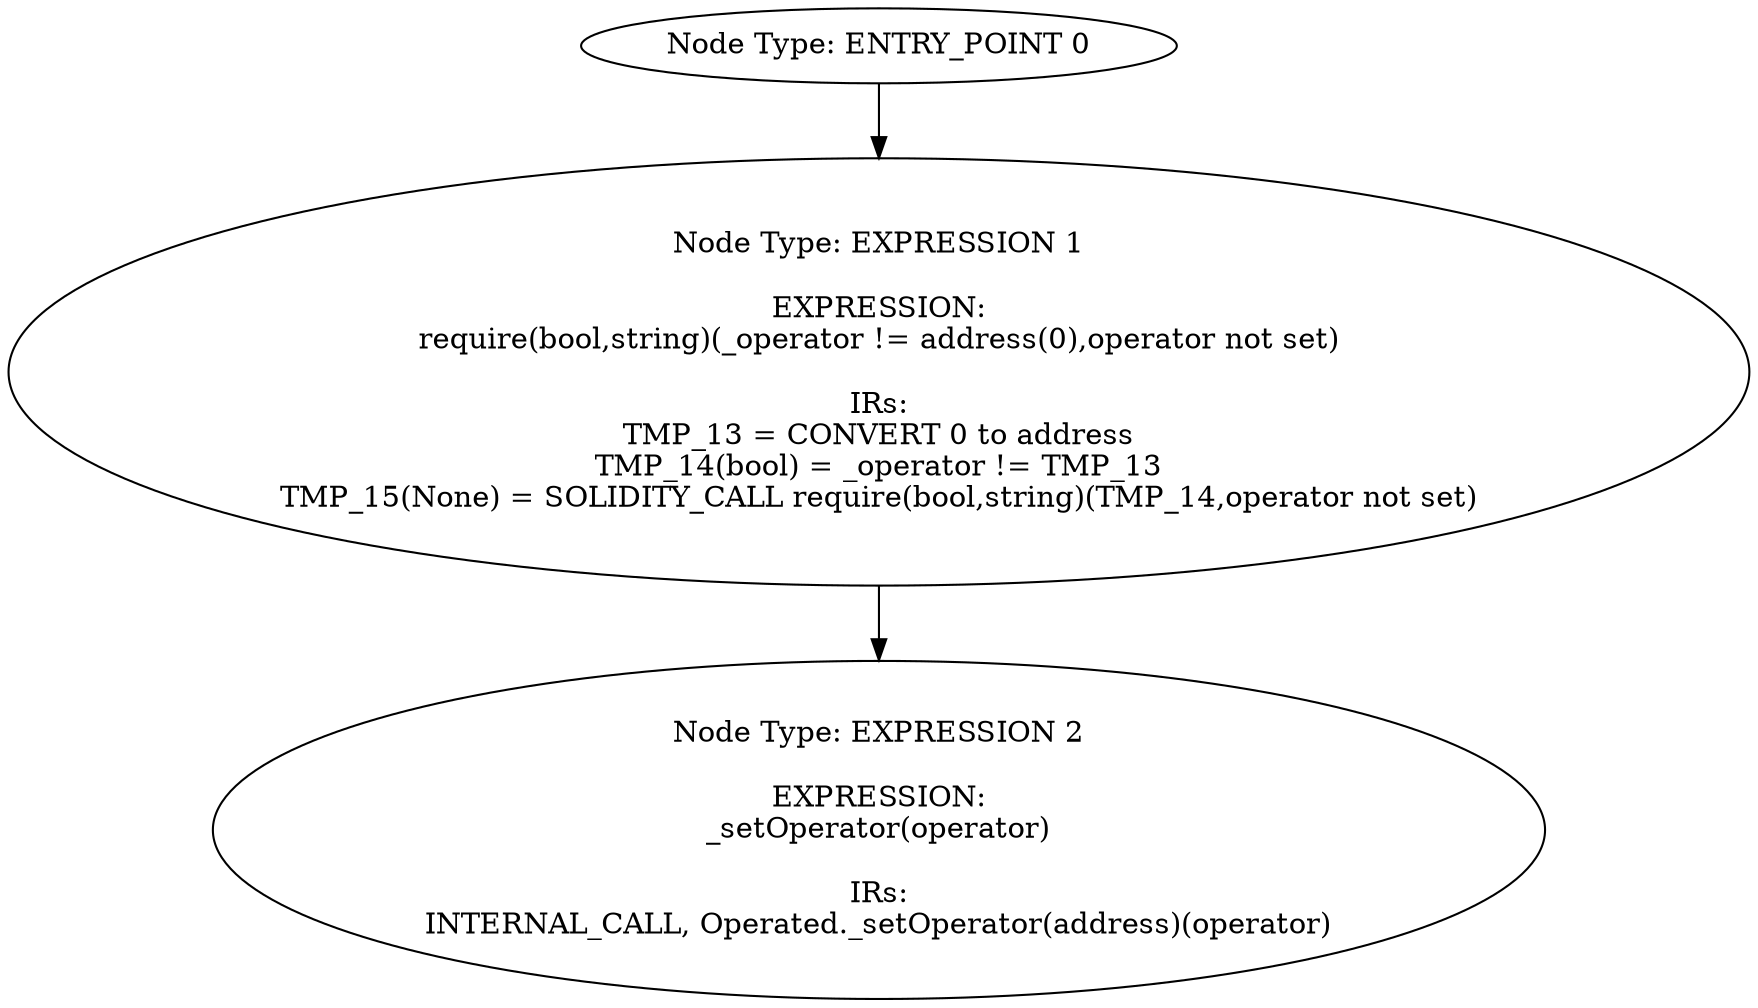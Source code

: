 digraph{
0[label="Node Type: ENTRY_POINT 0
"];
0->1;
1[label="Node Type: EXPRESSION 1

EXPRESSION:
require(bool,string)(_operator != address(0),operator not set)

IRs:
TMP_13 = CONVERT 0 to address
TMP_14(bool) = _operator != TMP_13
TMP_15(None) = SOLIDITY_CALL require(bool,string)(TMP_14,operator not set)"];
1->2;
2[label="Node Type: EXPRESSION 2

EXPRESSION:
_setOperator(operator)

IRs:
INTERNAL_CALL, Operated._setOperator(address)(operator)"];
}
